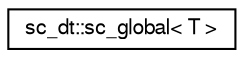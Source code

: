 digraph "Graphical Class Hierarchy"
{
  edge [fontname="FreeSans",fontsize="10",labelfontname="FreeSans",labelfontsize="10"];
  node [fontname="FreeSans",fontsize="10",shape=record];
  rankdir="LR";
  Node0 [label="sc_dt::sc_global\< T \>",height=0.2,width=0.4,color="black", fillcolor="white", style="filled",URL="$a01496.html"];
}
